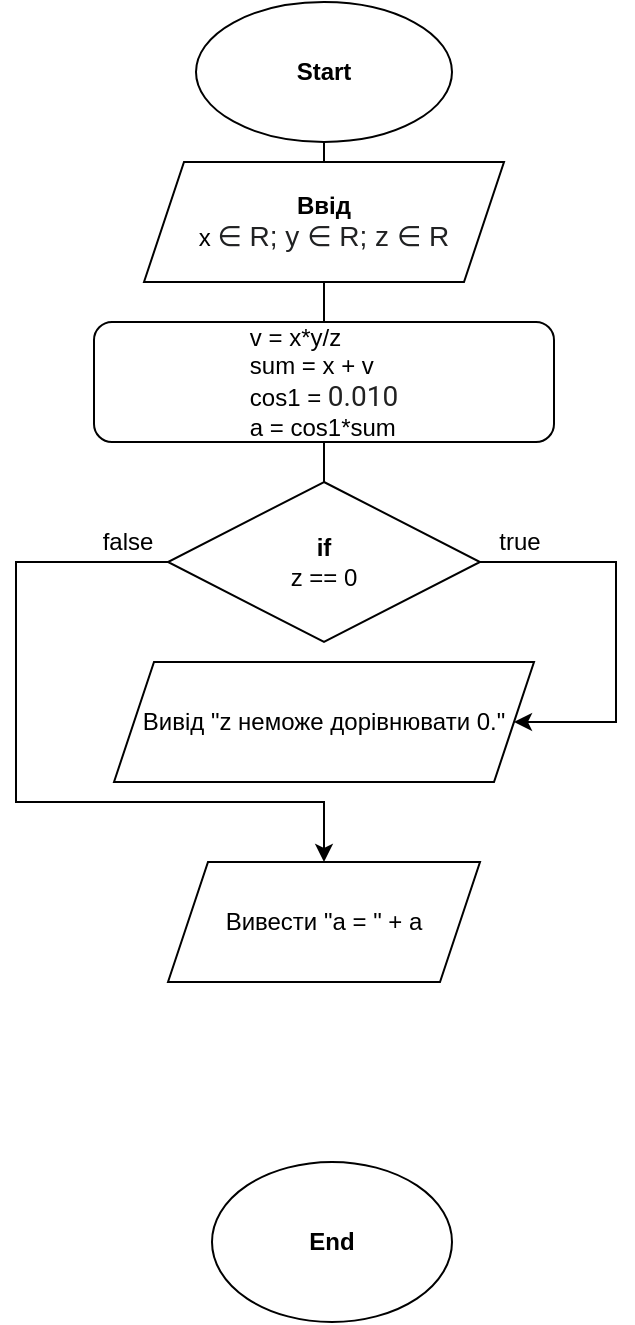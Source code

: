 <mxfile version="14.9.6" type="device" pages="2"><diagram id="X1KRk2YSPTHvcqaVHukm" name="Lab01.1"><mxGraphModel dx="1600" dy="862" grid="1" gridSize="10" guides="1" tooltips="1" connect="1" arrows="1" fold="1" page="1" pageScale="1" pageWidth="827" pageHeight="1169" math="0" shadow="0"><root><mxCell id="0"/><mxCell id="1" parent="0"/><mxCell id="wTDlq67EoCxtMZD_tYhR-2" value="&lt;b&gt;Ввід&lt;/b&gt;&lt;br&gt;x&amp;nbsp;&lt;span style=&quot;color: rgb(32 , 33 , 34) ; font-family: sans-serif ; font-size: 14px ; background-color: rgb(255 , 255 , 255)&quot;&gt;∈ R; y&amp;nbsp;&lt;/span&gt;&lt;span style=&quot;color: rgb(32 , 33 , 34) ; font-family: sans-serif ; font-size: 14px ; background-color: rgb(255 , 255 , 255)&quot;&gt;∈ R; z&amp;nbsp;&lt;/span&gt;&lt;span style=&quot;color: rgb(32 , 33 , 34) ; font-family: sans-serif ; font-size: 14px ; background-color: rgb(255 , 255 , 255)&quot;&gt;∈ R&lt;/span&gt;" style="shape=parallelogram;perimeter=parallelogramPerimeter;whiteSpace=wrap;html=1;fixedSize=1;" parent="1" vertex="1"><mxGeometry x="324" y="100" width="180" height="60" as="geometry"/></mxCell><mxCell id="wTDlq67EoCxtMZD_tYhR-3" value="" style="endArrow=none;html=1;entryX=0.5;entryY=1;entryDx=0;entryDy=0;exitX=0.5;exitY=0;exitDx=0;exitDy=0;" parent="1" source="wTDlq67EoCxtMZD_tYhR-2" target="26J2eS8TxsAcSmf89e6z-1" edge="1"><mxGeometry width="50" height="50" relative="1" as="geometry"><mxPoint x="390" y="200" as="sourcePoint"/><mxPoint x="414" y="80" as="targetPoint"/></mxGeometry></mxCell><mxCell id="sWk4HwyRr4_L50VB10HM-1" value="&lt;div style=&quot;text-align: justify&quot;&gt;&lt;span&gt;v = x*y/z&lt;/span&gt;&lt;/div&gt;&lt;div style=&quot;text-align: justify&quot;&gt;&lt;span&gt;sum = x + v&lt;/span&gt;&lt;/div&gt;&lt;div style=&quot;text-align: justify&quot;&gt;&lt;span&gt;cos1 =&amp;nbsp;&lt;/span&gt;&lt;span style=&quot;color: rgb(33 , 33 , 33) ; font-family: &amp;#34;roboto&amp;#34; , &amp;#34;open sans&amp;#34; , &amp;#34;helvetica&amp;#34; , &amp;#34;arial&amp;#34; , sans-serif ; font-size: 14px ; background-color: rgb(255 , 255 , 255)&quot;&gt;0.010&lt;/span&gt;&lt;/div&gt;&lt;div style=&quot;text-align: justify&quot;&gt;&lt;span&gt;a = cos1*sum&lt;/span&gt;&lt;/div&gt;" style="rounded=1;whiteSpace=wrap;html=1;align=center;" vertex="1" parent="1"><mxGeometry x="299" y="180" width="230" height="60" as="geometry"/></mxCell><mxCell id="sWk4HwyRr4_L50VB10HM-2" value="" style="endArrow=none;html=1;entryX=0.5;entryY=1;entryDx=0;entryDy=0;exitX=0.5;exitY=0;exitDx=0;exitDy=0;" edge="1" parent="1" source="sWk4HwyRr4_L50VB10HM-1" target="wTDlq67EoCxtMZD_tYhR-2"><mxGeometry width="50" height="50" relative="1" as="geometry"><mxPoint x="390" y="460" as="sourcePoint"/><mxPoint x="440" y="410" as="targetPoint"/></mxGeometry></mxCell><mxCell id="sWk4HwyRr4_L50VB10HM-7" style="edgeStyle=orthogonalEdgeStyle;rounded=0;orthogonalLoop=1;jettySize=auto;html=1;entryX=1;entryY=0.5;entryDx=0;entryDy=0;" edge="1" parent="1" source="sWk4HwyRr4_L50VB10HM-3" target="sWk4HwyRr4_L50VB10HM-9"><mxGeometry relative="1" as="geometry"><mxPoint x="474" y="380" as="targetPoint"/><Array as="points"><mxPoint x="560" y="300"/><mxPoint x="560" y="380"/></Array></mxGeometry></mxCell><mxCell id="sWk4HwyRr4_L50VB10HM-11" style="edgeStyle=orthogonalEdgeStyle;rounded=0;orthogonalLoop=1;jettySize=auto;html=1;entryX=0.5;entryY=0;entryDx=0;entryDy=0;startArrow=none;exitX=0;exitY=0.5;exitDx=0;exitDy=0;" edge="1" parent="1" source="sWk4HwyRr4_L50VB10HM-3" target="sWk4HwyRr4_L50VB10HM-10"><mxGeometry relative="1" as="geometry"><Array as="points"><mxPoint x="260" y="300"/><mxPoint x="260" y="420"/><mxPoint x="414" y="420"/></Array></mxGeometry></mxCell><mxCell id="sWk4HwyRr4_L50VB10HM-3" value="&lt;b&gt;if&lt;/b&gt;&lt;br&gt;z == 0" style="rhombus;whiteSpace=wrap;html=1;" vertex="1" parent="1"><mxGeometry x="336" y="260" width="156" height="80" as="geometry"/></mxCell><mxCell id="sWk4HwyRr4_L50VB10HM-4" value="" style="endArrow=none;html=1;entryX=0.5;entryY=1;entryDx=0;entryDy=0;exitX=0.5;exitY=0;exitDx=0;exitDy=0;" edge="1" parent="1" source="sWk4HwyRr4_L50VB10HM-3" target="sWk4HwyRr4_L50VB10HM-1"><mxGeometry width="50" height="50" relative="1" as="geometry"><mxPoint x="390" y="450" as="sourcePoint"/><mxPoint x="440" y="400" as="targetPoint"/></mxGeometry></mxCell><mxCell id="sWk4HwyRr4_L50VB10HM-8" value="true" style="text;html=1;strokeColor=none;fillColor=none;align=center;verticalAlign=middle;whiteSpace=wrap;rounded=0;" vertex="1" parent="1"><mxGeometry x="492" y="280" width="40" height="20" as="geometry"/></mxCell><mxCell id="sWk4HwyRr4_L50VB10HM-9" value="&lt;span&gt;Вивід &quot;z неможе дорівнювати 0.&quot;&lt;/span&gt;" style="shape=parallelogram;perimeter=parallelogramPerimeter;whiteSpace=wrap;html=1;fixedSize=1;" vertex="1" parent="1"><mxGeometry x="309" y="350" width="210" height="60" as="geometry"/></mxCell><mxCell id="sWk4HwyRr4_L50VB10HM-10" value="Вивести &quot;а = &quot; + a" style="shape=parallelogram;perimeter=parallelogramPerimeter;whiteSpace=wrap;html=1;fixedSize=1;" vertex="1" parent="1"><mxGeometry x="336" y="450" width="156" height="60" as="geometry"/></mxCell><mxCell id="sWk4HwyRr4_L50VB10HM-12" value="false" style="text;html=1;strokeColor=none;fillColor=none;align=center;verticalAlign=middle;whiteSpace=wrap;rounded=0;" vertex="1" parent="1"><mxGeometry x="296" y="280" width="40" height="20" as="geometry"/></mxCell><mxCell id="sWk4HwyRr4_L50VB10HM-14" value="&lt;b&gt;End&lt;/b&gt;" style="ellipse;whiteSpace=wrap;html=1;" vertex="1" parent="1"><mxGeometry x="358" y="600" width="120" height="80" as="geometry"/></mxCell><mxCell id="26J2eS8TxsAcSmf89e6z-1" value="&lt;b&gt;Start&lt;/b&gt;" style="ellipse;whiteSpace=wrap;html=1;" vertex="1" parent="1"><mxGeometry x="350" y="20" width="128" height="70" as="geometry"/></mxCell></root></mxGraphModel></diagram><diagram id="k2YFpbzOqqtIYrWn2HuG" name="Lab01.2"><mxGraphModel dx="1600" dy="862" grid="1" gridSize="10" guides="1" tooltips="1" connect="1" arrows="1" fold="1" page="1" pageScale="1" pageWidth="827" pageHeight="1169" math="0" shadow="0"><root><mxCell id="JevxRR4-AEd-aqYclNOG-0"/><mxCell id="JevxRR4-AEd-aqYclNOG-1" parent="JevxRR4-AEd-aqYclNOG-0"/><mxCell id="_aIsUiyA7B6erk51yrtJ-1" value="&lt;b&gt;Start&lt;/b&gt;&lt;br&gt;SumDel(int x)" style="strokeWidth=2;html=1;shape=mxgraph.flowchart.start_1;whiteSpace=wrap;" vertex="1" parent="JevxRR4-AEd-aqYclNOG-1"><mxGeometry x="584" y="20" width="120" height="60" as="geometry"/></mxCell><mxCell id="_aIsUiyA7B6erk51yrtJ-3" value="" style="endArrow=none;html=1;entryX=0.5;entryY=1;entryDx=0;entryDy=0;entryPerimeter=0;exitX=0.5;exitY=0;exitDx=0;exitDy=0;" edge="1" parent="JevxRR4-AEd-aqYclNOG-1" source="0uPCOrxr-SmGmqe7N_MR-17" target="_aIsUiyA7B6erk51yrtJ-1"><mxGeometry width="50" height="50" relative="1" as="geometry"><mxPoint x="644" y="80" as="sourcePoint"/><mxPoint x="670" y="80" as="targetPoint"/></mxGeometry></mxCell><mxCell id="0uPCOrxr-SmGmqe7N_MR-17" value="int res = 0&lt;br&gt;" style="rounded=1;whiteSpace=wrap;html=1;" vertex="1" parent="JevxRR4-AEd-aqYclNOG-1"><mxGeometry x="569" y="100" width="150" height="50" as="geometry"/></mxCell><mxCell id="0uPCOrxr-SmGmqe7N_MR-27" style="edgeStyle=orthogonalEdgeStyle;rounded=0;orthogonalLoop=1;jettySize=auto;html=1;entryX=1;entryY=0.5;entryDx=0;entryDy=0;exitX=1;exitY=0.5;exitDx=0;exitDy=0;" edge="1" parent="JevxRR4-AEd-aqYclNOG-1" source="0uPCOrxr-SmGmqe7N_MR-18" target="0uPCOrxr-SmGmqe7N_MR-28"><mxGeometry relative="1" as="geometry"><mxPoint x="840" y="460" as="targetPoint"/><Array as="points"><mxPoint x="800" y="195"/><mxPoint x="800" y="415"/></Array></mxGeometry></mxCell><mxCell id="0uPCOrxr-SmGmqe7N_MR-18" value="&lt;b&gt;for&lt;/b&gt;&lt;br&gt;int i = 1; i &amp;lt;= x/2; i++" style="shape=hexagon;perimeter=hexagonPerimeter2;whiteSpace=wrap;html=1;fixedSize=1;" vertex="1" parent="JevxRR4-AEd-aqYclNOG-1"><mxGeometry x="573.5" y="170" width="141" height="50" as="geometry"/></mxCell><mxCell id="0uPCOrxr-SmGmqe7N_MR-19" value="" style="endArrow=none;html=1;entryX=0.5;entryY=1;entryDx=0;entryDy=0;exitX=0.5;exitY=0;exitDx=0;exitDy=0;" edge="1" parent="JevxRR4-AEd-aqYclNOG-1" source="0uPCOrxr-SmGmqe7N_MR-18" target="0uPCOrxr-SmGmqe7N_MR-17"><mxGeometry width="50" height="50" relative="1" as="geometry"><mxPoint x="530" y="220" as="sourcePoint"/><mxPoint x="580" y="170" as="targetPoint"/></mxGeometry></mxCell><mxCell id="0uPCOrxr-SmGmqe7N_MR-22" style="edgeStyle=orthogonalEdgeStyle;rounded=0;orthogonalLoop=1;jettySize=auto;html=1;entryX=1;entryY=0.5;entryDx=0;entryDy=0;exitX=1;exitY=0.5;exitDx=0;exitDy=0;" edge="1" parent="JevxRR4-AEd-aqYclNOG-1" source="0uPCOrxr-SmGmqe7N_MR-20" target="0uPCOrxr-SmGmqe7N_MR-21"><mxGeometry relative="1" as="geometry"><Array as="points"><mxPoint x="770" y="280"/><mxPoint x="770" y="360"/></Array></mxGeometry></mxCell><mxCell id="0uPCOrxr-SmGmqe7N_MR-25" style="edgeStyle=orthogonalEdgeStyle;rounded=0;orthogonalLoop=1;jettySize=auto;html=1;entryX=0;entryY=0.5;entryDx=0;entryDy=0;exitX=0;exitY=0.5;exitDx=0;exitDy=0;" edge="1" parent="JevxRR4-AEd-aqYclNOG-1" source="0uPCOrxr-SmGmqe7N_MR-20" target="0uPCOrxr-SmGmqe7N_MR-18"><mxGeometry relative="1" as="geometry"><Array as="points"><mxPoint x="520" y="280"/><mxPoint x="520" y="195"/></Array></mxGeometry></mxCell><mxCell id="0uPCOrxr-SmGmqe7N_MR-20" value="&lt;b&gt;if&lt;/b&gt;&lt;br&gt;x % i == 0&amp;nbsp;" style="rhombus;whiteSpace=wrap;html=1;" vertex="1" parent="JevxRR4-AEd-aqYclNOG-1"><mxGeometry x="571" y="240" width="146" height="80" as="geometry"/></mxCell><mxCell id="0uPCOrxr-SmGmqe7N_MR-30" style="edgeStyle=orthogonalEdgeStyle;rounded=0;orthogonalLoop=1;jettySize=auto;html=1;entryX=0;entryY=0.5;entryDx=0;entryDy=0;" edge="1" parent="JevxRR4-AEd-aqYclNOG-1" source="0uPCOrxr-SmGmqe7N_MR-21" target="0uPCOrxr-SmGmqe7N_MR-18"><mxGeometry relative="1" as="geometry"><Array as="points"><mxPoint x="520" y="360"/><mxPoint x="520" y="195"/></Array></mxGeometry></mxCell><mxCell id="0uPCOrxr-SmGmqe7N_MR-21" value="res += i" style="rounded=1;whiteSpace=wrap;html=1;" vertex="1" parent="JevxRR4-AEd-aqYclNOG-1"><mxGeometry x="584" y="340" width="120" height="40" as="geometry"/></mxCell><mxCell id="0uPCOrxr-SmGmqe7N_MR-23" value="true" style="text;html=1;strokeColor=none;fillColor=none;align=center;verticalAlign=middle;whiteSpace=wrap;rounded=0;" vertex="1" parent="JevxRR4-AEd-aqYclNOG-1"><mxGeometry x="719" y="260" width="40" height="20" as="geometry"/></mxCell><mxCell id="0uPCOrxr-SmGmqe7N_MR-24" value="" style="endArrow=none;html=1;entryX=0.5;entryY=1;entryDx=0;entryDy=0;exitX=0.5;exitY=0;exitDx=0;exitDy=0;" edge="1" parent="JevxRR4-AEd-aqYclNOG-1" source="0uPCOrxr-SmGmqe7N_MR-20" target="0uPCOrxr-SmGmqe7N_MR-18"><mxGeometry width="50" height="50" relative="1" as="geometry"><mxPoint x="640" y="380" as="sourcePoint"/><mxPoint x="690" y="330" as="targetPoint"/></mxGeometry></mxCell><mxCell id="0uPCOrxr-SmGmqe7N_MR-26" value="false" style="text;html=1;strokeColor=none;fillColor=none;align=center;verticalAlign=middle;whiteSpace=wrap;rounded=0;" vertex="1" parent="JevxRR4-AEd-aqYclNOG-1"><mxGeometry x="529" y="260" width="40" height="20" as="geometry"/></mxCell><mxCell id="0uPCOrxr-SmGmqe7N_MR-28" value="res" style="shape=parallelogram;perimeter=parallelogramPerimeter;whiteSpace=wrap;html=1;fixedSize=1;" vertex="1" parent="JevxRR4-AEd-aqYclNOG-1"><mxGeometry x="584" y="400" width="120" height="30" as="geometry"/></mxCell><mxCell id="0uPCOrxr-SmGmqe7N_MR-29" value="false" style="text;html=1;strokeColor=none;fillColor=none;align=center;verticalAlign=middle;whiteSpace=wrap;rounded=0;" vertex="1" parent="JevxRR4-AEd-aqYclNOG-1"><mxGeometry x="719" y="170" width="40" height="20" as="geometry"/></mxCell><mxCell id="0uPCOrxr-SmGmqe7N_MR-31" value="&lt;b&gt;End&lt;br&gt;&lt;/b&gt;SumDel(int x)&lt;b&gt;&lt;br&gt;&lt;/b&gt;" style="ellipse;whiteSpace=wrap;html=1;" vertex="1" parent="JevxRR4-AEd-aqYclNOG-1"><mxGeometry x="584" y="440" width="120" height="60" as="geometry"/></mxCell><mxCell id="0uPCOrxr-SmGmqe7N_MR-32" value="" style="endArrow=none;html=1;entryX=0.5;entryY=1;entryDx=0;entryDy=0;exitX=0.5;exitY=0;exitDx=0;exitDy=0;" edge="1" parent="JevxRR4-AEd-aqYclNOG-1" source="0uPCOrxr-SmGmqe7N_MR-31" target="0uPCOrxr-SmGmqe7N_MR-28"><mxGeometry width="50" height="50" relative="1" as="geometry"><mxPoint x="640" y="370" as="sourcePoint"/><mxPoint x="690" y="320" as="targetPoint"/></mxGeometry></mxCell><mxCell id="0uPCOrxr-SmGmqe7N_MR-33" value="&lt;b&gt;Start&lt;/b&gt;" style="ellipse;whiteSpace=wrap;html=1;" vertex="1" parent="JevxRR4-AEd-aqYclNOG-1"><mxGeometry x="100" y="20" width="120" height="60" as="geometry"/></mxCell><mxCell id="0uPCOrxr-SmGmqe7N_MR-35" value="&lt;span style=&quot;color: rgb(32 , 33 , 34) ; font-family: sans-serif ; font-size: 14px ; background-color: rgb(255 , 255 , 255)&quot;&gt;m&amp;nbsp;&lt;/span&gt;&lt;span style=&quot;color: rgb(32 , 33 , 34) ; font-family: sans-serif ; font-size: 14px ; background-color: rgb(255 , 255 , 255)&quot;&gt;∈ N; n&lt;/span&gt;&lt;span&gt;&amp;nbsp;&lt;/span&gt;&lt;span style=&quot;color: rgb(32 , 33 , 34) ; font-family: sans-serif ; font-size: 14px ; background-color: rgb(255 , 255 , 255)&quot;&gt;∈ N&lt;/span&gt;" style="shape=parallelogram;perimeter=parallelogramPerimeter;whiteSpace=wrap;html=1;fixedSize=1;" vertex="1" parent="JevxRR4-AEd-aqYclNOG-1"><mxGeometry x="85" y="100" width="150" height="40" as="geometry"/></mxCell><mxCell id="0uPCOrxr-SmGmqe7N_MR-36" value="" style="endArrow=none;html=1;entryX=0.5;entryY=1;entryDx=0;entryDy=0;exitX=0.5;exitY=0;exitDx=0;exitDy=0;" edge="1" parent="JevxRR4-AEd-aqYclNOG-1" source="0uPCOrxr-SmGmqe7N_MR-35" target="0uPCOrxr-SmGmqe7N_MR-33"><mxGeometry width="50" height="50" relative="1" as="geometry"><mxPoint x="150" y="130" as="sourcePoint"/><mxPoint x="200" y="80" as="targetPoint"/></mxGeometry></mxCell><mxCell id="2vxIXSK1WyQdRtLZ7s9H-0" value="&lt;b&gt;for&lt;/b&gt;&lt;br&gt;int i = n; i &amp;lt;= m; i++" style="shape=hexagon;perimeter=hexagonPerimeter2;whiteSpace=wrap;html=1;fixedSize=1;" vertex="1" parent="JevxRR4-AEd-aqYclNOG-1"><mxGeometry x="90" y="160" width="140" height="40" as="geometry"/></mxCell><mxCell id="2vxIXSK1WyQdRtLZ7s9H-1" value="" style="endArrow=none;html=1;entryX=0.5;entryY=1;entryDx=0;entryDy=0;exitX=0.5;exitY=0;exitDx=0;exitDy=0;" edge="1" parent="JevxRR4-AEd-aqYclNOG-1" source="2vxIXSK1WyQdRtLZ7s9H-0" target="0uPCOrxr-SmGmqe7N_MR-35"><mxGeometry width="50" height="50" relative="1" as="geometry"><mxPoint x="150" y="190" as="sourcePoint"/><mxPoint x="200" y="140" as="targetPoint"/></mxGeometry></mxCell><mxCell id="2vxIXSK1WyQdRtLZ7s9H-2" value="&lt;span&gt;a=SumDel(i)&lt;/span&gt;" style="shape=process;whiteSpace=wrap;html=1;backgroundOutline=1;" vertex="1" parent="JevxRR4-AEd-aqYclNOG-1"><mxGeometry x="100" y="220" width="120" height="60" as="geometry"/></mxCell><mxCell id="2vxIXSK1WyQdRtLZ7s9H-3" value="" style="endArrow=none;html=1;entryX=0.5;entryY=1;entryDx=0;entryDy=0;exitX=0.5;exitY=0;exitDx=0;exitDy=0;" edge="1" parent="JevxRR4-AEd-aqYclNOG-1" source="2vxIXSK1WyQdRtLZ7s9H-2" target="2vxIXSK1WyQdRtLZ7s9H-0"><mxGeometry width="50" height="50" relative="1" as="geometry"><mxPoint x="140" y="260" as="sourcePoint"/><mxPoint x="190" y="210" as="targetPoint"/></mxGeometry></mxCell><mxCell id="2vxIXSK1WyQdRtLZ7s9H-11" style="edgeStyle=orthogonalEdgeStyle;rounded=0;orthogonalLoop=1;jettySize=auto;html=1;entryX=1;entryY=0.5;entryDx=0;entryDy=0;" edge="1" parent="JevxRR4-AEd-aqYclNOG-1" source="2vxIXSK1WyQdRtLZ7s9H-4" target="2vxIXSK1WyQdRtLZ7s9H-8"><mxGeometry relative="1" as="geometry"><Array as="points"><mxPoint x="270" y="400"/><mxPoint x="270" y="485"/></Array></mxGeometry></mxCell><mxCell id="2vxIXSK1WyQdRtLZ7s9H-13" style="edgeStyle=orthogonalEdgeStyle;rounded=0;orthogonalLoop=1;jettySize=auto;html=1;entryX=0;entryY=0.5;entryDx=0;entryDy=0;" edge="1" parent="JevxRR4-AEd-aqYclNOG-1" source="2vxIXSK1WyQdRtLZ7s9H-4" target="2vxIXSK1WyQdRtLZ7s9H-0"><mxGeometry relative="1" as="geometry"><Array as="points"><mxPoint x="40" y="400"/><mxPoint x="40" y="180"/></Array></mxGeometry></mxCell><mxCell id="2vxIXSK1WyQdRtLZ7s9H-4" value="&lt;b&gt;if&lt;/b&gt;&lt;br&gt;b == i" style="rhombus;whiteSpace=wrap;html=1;" vertex="1" parent="JevxRR4-AEd-aqYclNOG-1"><mxGeometry x="86.75" y="360" width="146.5" height="80" as="geometry"/></mxCell><mxCell id="2vxIXSK1WyQdRtLZ7s9H-6" value="" style="endArrow=none;html=1;entryX=0.5;entryY=1;entryDx=0;entryDy=0;exitX=0.5;exitY=0;exitDx=0;exitDy=0;" edge="1" parent="JevxRR4-AEd-aqYclNOG-1" source="2vxIXSK1WyQdRtLZ7s9H-9" target="2vxIXSK1WyQdRtLZ7s9H-2"><mxGeometry width="50" height="50" relative="1" as="geometry"><mxPoint x="160" y="300" as="sourcePoint"/><mxPoint x="360" y="320" as="targetPoint"/></mxGeometry></mxCell><mxCell id="2vxIXSK1WyQdRtLZ7s9H-7" value="" style="endArrow=none;html=1;entryX=0.5;entryY=1;entryDx=0;entryDy=0;exitX=0.5;exitY=0;exitDx=0;exitDy=0;" edge="1" parent="JevxRR4-AEd-aqYclNOG-1" source="2vxIXSK1WyQdRtLZ7s9H-4" target="2vxIXSK1WyQdRtLZ7s9H-9"><mxGeometry width="50" height="50" relative="1" as="geometry"><mxPoint x="160" y="370" as="sourcePoint"/><mxPoint x="160" y="360" as="targetPoint"/></mxGeometry></mxCell><mxCell id="2vxIXSK1WyQdRtLZ7s9H-15" style="edgeStyle=orthogonalEdgeStyle;rounded=0;orthogonalLoop=1;jettySize=auto;html=1;entryX=0;entryY=0.5;entryDx=0;entryDy=0;" edge="1" parent="JevxRR4-AEd-aqYclNOG-1" source="2vxIXSK1WyQdRtLZ7s9H-8" target="2vxIXSK1WyQdRtLZ7s9H-0"><mxGeometry relative="1" as="geometry"><Array as="points"><mxPoint x="40" y="485"/><mxPoint x="40" y="180"/></Array></mxGeometry></mxCell><mxCell id="2vxIXSK1WyQdRtLZ7s9H-8" value="Вивести: i + &quot; і &quot; + a" style="shape=parallelogram;perimeter=parallelogramPerimeter;whiteSpace=wrap;html=1;fixedSize=1;" vertex="1" parent="JevxRR4-AEd-aqYclNOG-1"><mxGeometry x="80" y="460" width="160" height="50" as="geometry"/></mxCell><mxCell id="2vxIXSK1WyQdRtLZ7s9H-9" value="b = SumDel(a)" style="shape=process;whiteSpace=wrap;html=1;backgroundOutline=1;" vertex="1" parent="JevxRR4-AEd-aqYclNOG-1"><mxGeometry x="100" y="290" width="120" height="60" as="geometry"/></mxCell><mxCell id="2vxIXSK1WyQdRtLZ7s9H-12" value="true" style="text;html=1;strokeColor=none;fillColor=none;align=center;verticalAlign=middle;whiteSpace=wrap;rounded=0;" vertex="1" parent="JevxRR4-AEd-aqYclNOG-1"><mxGeometry x="233.25" y="380" width="40" height="20" as="geometry"/></mxCell><mxCell id="2vxIXSK1WyQdRtLZ7s9H-14" value="false" style="text;html=1;strokeColor=none;fillColor=none;align=center;verticalAlign=middle;whiteSpace=wrap;rounded=0;" vertex="1" parent="JevxRR4-AEd-aqYclNOG-1"><mxGeometry x="45" y="380" width="40" height="20" as="geometry"/></mxCell><mxCell id="2vxIXSK1WyQdRtLZ7s9H-16" value="&lt;b&gt;End&lt;/b&gt;" style="ellipse;whiteSpace=wrap;html=1;" vertex="1" parent="JevxRR4-AEd-aqYclNOG-1"><mxGeometry x="100" y="540" width="120" height="60" as="geometry"/></mxCell><mxCell id="2vxIXSK1WyQdRtLZ7s9H-18" value="false" style="text;html=1;strokeColor=none;fillColor=none;align=center;verticalAlign=middle;whiteSpace=wrap;rounded=0;" vertex="1" parent="JevxRR4-AEd-aqYclNOG-1"><mxGeometry x="233.25" y="160" width="40" height="20" as="geometry"/></mxCell><mxCell id="2vxIXSK1WyQdRtLZ7s9H-20" value="" style="endArrow=none;html=1;entryX=1;entryY=0.5;entryDx=0;entryDy=0;exitX=0.5;exitY=0;exitDx=0;exitDy=0;" edge="1" parent="JevxRR4-AEd-aqYclNOG-1" source="2vxIXSK1WyQdRtLZ7s9H-16" target="2vxIXSK1WyQdRtLZ7s9H-0"><mxGeometry width="50" height="50" relative="1" as="geometry"><mxPoint x="270" y="430" as="sourcePoint"/><mxPoint x="320" y="380" as="targetPoint"/><Array as="points"><mxPoint x="160" y="520"/><mxPoint x="300" y="520"/><mxPoint x="300" y="180"/></Array></mxGeometry></mxCell></root></mxGraphModel></diagram></mxfile>